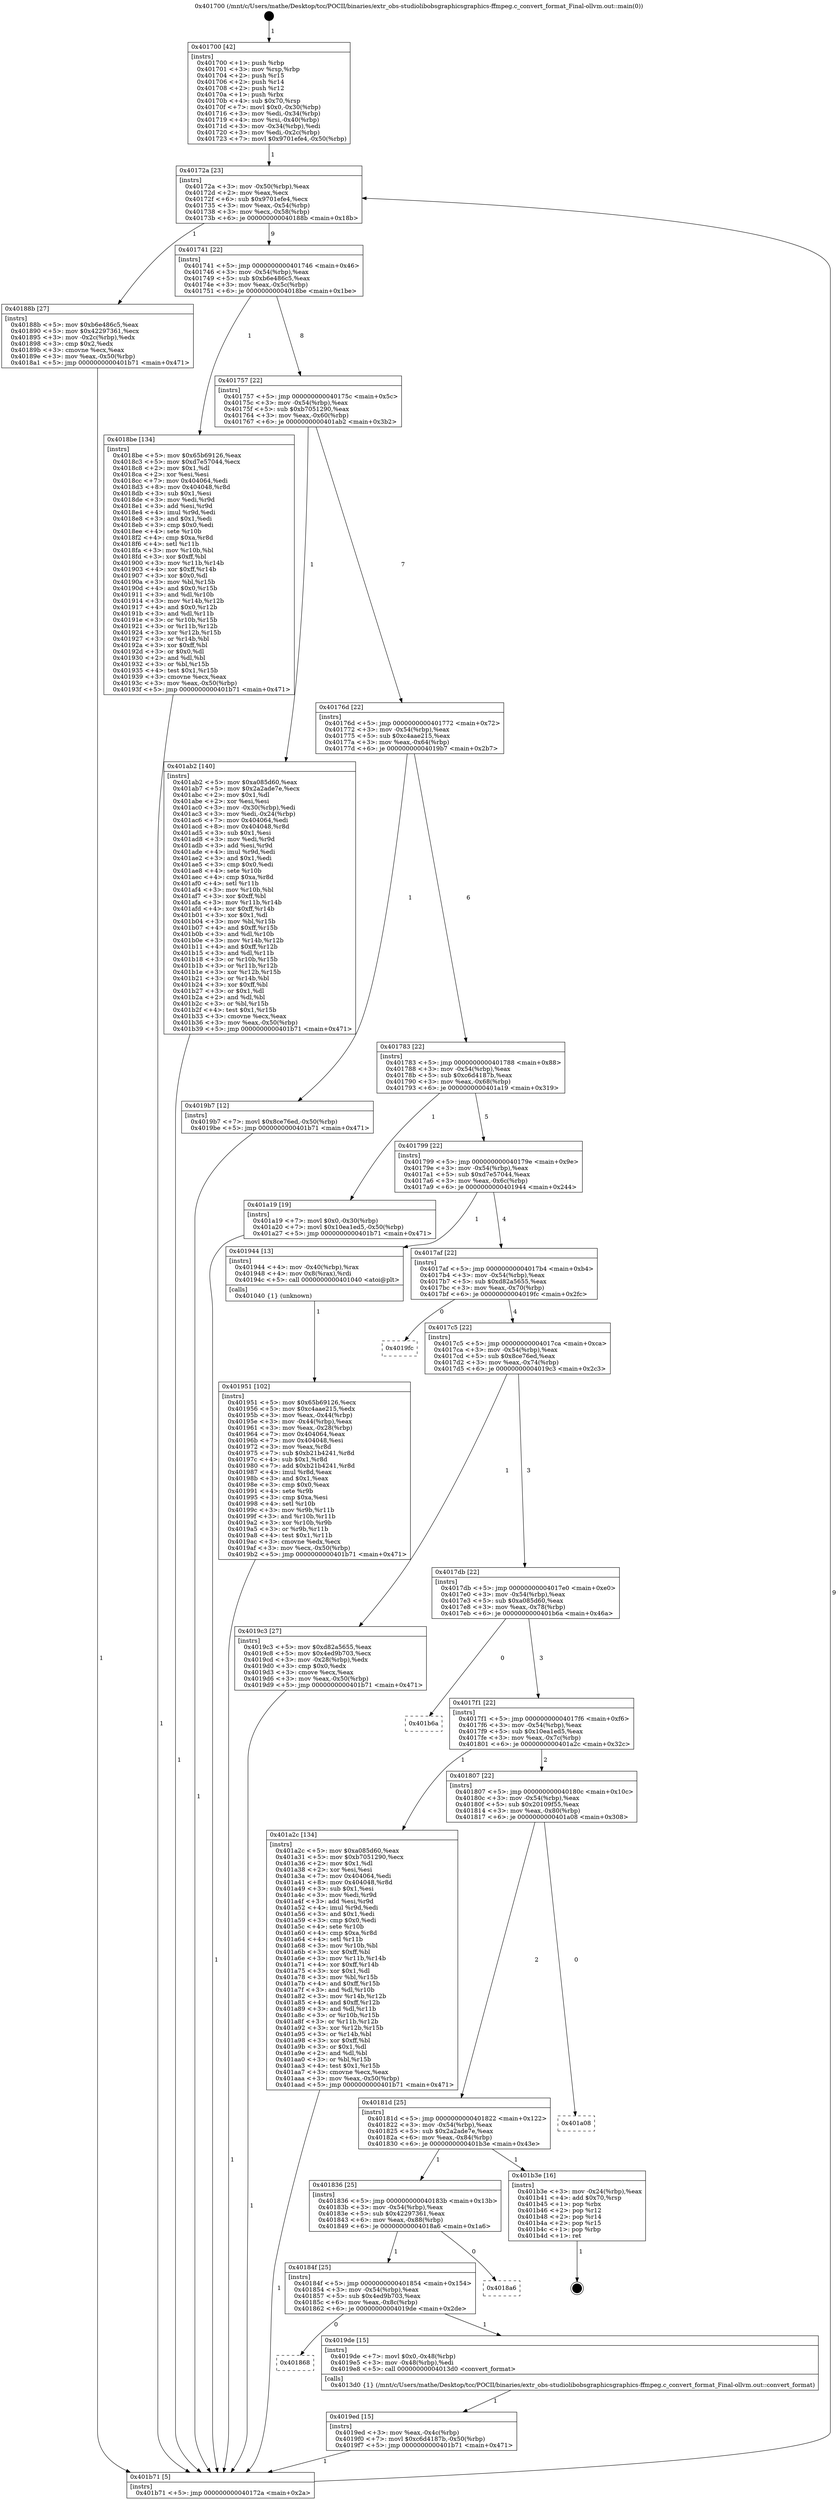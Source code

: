 digraph "0x401700" {
  label = "0x401700 (/mnt/c/Users/mathe/Desktop/tcc/POCII/binaries/extr_obs-studiolibobsgraphicsgraphics-ffmpeg.c_convert_format_Final-ollvm.out::main(0))"
  labelloc = "t"
  node[shape=record]

  Entry [label="",width=0.3,height=0.3,shape=circle,fillcolor=black,style=filled]
  "0x40172a" [label="{
     0x40172a [23]\l
     | [instrs]\l
     &nbsp;&nbsp;0x40172a \<+3\>: mov -0x50(%rbp),%eax\l
     &nbsp;&nbsp;0x40172d \<+2\>: mov %eax,%ecx\l
     &nbsp;&nbsp;0x40172f \<+6\>: sub $0x9701efe4,%ecx\l
     &nbsp;&nbsp;0x401735 \<+3\>: mov %eax,-0x54(%rbp)\l
     &nbsp;&nbsp;0x401738 \<+3\>: mov %ecx,-0x58(%rbp)\l
     &nbsp;&nbsp;0x40173b \<+6\>: je 000000000040188b \<main+0x18b\>\l
  }"]
  "0x40188b" [label="{
     0x40188b [27]\l
     | [instrs]\l
     &nbsp;&nbsp;0x40188b \<+5\>: mov $0xb6e486c5,%eax\l
     &nbsp;&nbsp;0x401890 \<+5\>: mov $0x42297361,%ecx\l
     &nbsp;&nbsp;0x401895 \<+3\>: mov -0x2c(%rbp),%edx\l
     &nbsp;&nbsp;0x401898 \<+3\>: cmp $0x2,%edx\l
     &nbsp;&nbsp;0x40189b \<+3\>: cmovne %ecx,%eax\l
     &nbsp;&nbsp;0x40189e \<+3\>: mov %eax,-0x50(%rbp)\l
     &nbsp;&nbsp;0x4018a1 \<+5\>: jmp 0000000000401b71 \<main+0x471\>\l
  }"]
  "0x401741" [label="{
     0x401741 [22]\l
     | [instrs]\l
     &nbsp;&nbsp;0x401741 \<+5\>: jmp 0000000000401746 \<main+0x46\>\l
     &nbsp;&nbsp;0x401746 \<+3\>: mov -0x54(%rbp),%eax\l
     &nbsp;&nbsp;0x401749 \<+5\>: sub $0xb6e486c5,%eax\l
     &nbsp;&nbsp;0x40174e \<+3\>: mov %eax,-0x5c(%rbp)\l
     &nbsp;&nbsp;0x401751 \<+6\>: je 00000000004018be \<main+0x1be\>\l
  }"]
  "0x401b71" [label="{
     0x401b71 [5]\l
     | [instrs]\l
     &nbsp;&nbsp;0x401b71 \<+5\>: jmp 000000000040172a \<main+0x2a\>\l
  }"]
  "0x401700" [label="{
     0x401700 [42]\l
     | [instrs]\l
     &nbsp;&nbsp;0x401700 \<+1\>: push %rbp\l
     &nbsp;&nbsp;0x401701 \<+3\>: mov %rsp,%rbp\l
     &nbsp;&nbsp;0x401704 \<+2\>: push %r15\l
     &nbsp;&nbsp;0x401706 \<+2\>: push %r14\l
     &nbsp;&nbsp;0x401708 \<+2\>: push %r12\l
     &nbsp;&nbsp;0x40170a \<+1\>: push %rbx\l
     &nbsp;&nbsp;0x40170b \<+4\>: sub $0x70,%rsp\l
     &nbsp;&nbsp;0x40170f \<+7\>: movl $0x0,-0x30(%rbp)\l
     &nbsp;&nbsp;0x401716 \<+3\>: mov %edi,-0x34(%rbp)\l
     &nbsp;&nbsp;0x401719 \<+4\>: mov %rsi,-0x40(%rbp)\l
     &nbsp;&nbsp;0x40171d \<+3\>: mov -0x34(%rbp),%edi\l
     &nbsp;&nbsp;0x401720 \<+3\>: mov %edi,-0x2c(%rbp)\l
     &nbsp;&nbsp;0x401723 \<+7\>: movl $0x9701efe4,-0x50(%rbp)\l
  }"]
  Exit [label="",width=0.3,height=0.3,shape=circle,fillcolor=black,style=filled,peripheries=2]
  "0x4018be" [label="{
     0x4018be [134]\l
     | [instrs]\l
     &nbsp;&nbsp;0x4018be \<+5\>: mov $0x65b69126,%eax\l
     &nbsp;&nbsp;0x4018c3 \<+5\>: mov $0xd7e57044,%ecx\l
     &nbsp;&nbsp;0x4018c8 \<+2\>: mov $0x1,%dl\l
     &nbsp;&nbsp;0x4018ca \<+2\>: xor %esi,%esi\l
     &nbsp;&nbsp;0x4018cc \<+7\>: mov 0x404064,%edi\l
     &nbsp;&nbsp;0x4018d3 \<+8\>: mov 0x404048,%r8d\l
     &nbsp;&nbsp;0x4018db \<+3\>: sub $0x1,%esi\l
     &nbsp;&nbsp;0x4018de \<+3\>: mov %edi,%r9d\l
     &nbsp;&nbsp;0x4018e1 \<+3\>: add %esi,%r9d\l
     &nbsp;&nbsp;0x4018e4 \<+4\>: imul %r9d,%edi\l
     &nbsp;&nbsp;0x4018e8 \<+3\>: and $0x1,%edi\l
     &nbsp;&nbsp;0x4018eb \<+3\>: cmp $0x0,%edi\l
     &nbsp;&nbsp;0x4018ee \<+4\>: sete %r10b\l
     &nbsp;&nbsp;0x4018f2 \<+4\>: cmp $0xa,%r8d\l
     &nbsp;&nbsp;0x4018f6 \<+4\>: setl %r11b\l
     &nbsp;&nbsp;0x4018fa \<+3\>: mov %r10b,%bl\l
     &nbsp;&nbsp;0x4018fd \<+3\>: xor $0xff,%bl\l
     &nbsp;&nbsp;0x401900 \<+3\>: mov %r11b,%r14b\l
     &nbsp;&nbsp;0x401903 \<+4\>: xor $0xff,%r14b\l
     &nbsp;&nbsp;0x401907 \<+3\>: xor $0x0,%dl\l
     &nbsp;&nbsp;0x40190a \<+3\>: mov %bl,%r15b\l
     &nbsp;&nbsp;0x40190d \<+4\>: and $0x0,%r15b\l
     &nbsp;&nbsp;0x401911 \<+3\>: and %dl,%r10b\l
     &nbsp;&nbsp;0x401914 \<+3\>: mov %r14b,%r12b\l
     &nbsp;&nbsp;0x401917 \<+4\>: and $0x0,%r12b\l
     &nbsp;&nbsp;0x40191b \<+3\>: and %dl,%r11b\l
     &nbsp;&nbsp;0x40191e \<+3\>: or %r10b,%r15b\l
     &nbsp;&nbsp;0x401921 \<+3\>: or %r11b,%r12b\l
     &nbsp;&nbsp;0x401924 \<+3\>: xor %r12b,%r15b\l
     &nbsp;&nbsp;0x401927 \<+3\>: or %r14b,%bl\l
     &nbsp;&nbsp;0x40192a \<+3\>: xor $0xff,%bl\l
     &nbsp;&nbsp;0x40192d \<+3\>: or $0x0,%dl\l
     &nbsp;&nbsp;0x401930 \<+2\>: and %dl,%bl\l
     &nbsp;&nbsp;0x401932 \<+3\>: or %bl,%r15b\l
     &nbsp;&nbsp;0x401935 \<+4\>: test $0x1,%r15b\l
     &nbsp;&nbsp;0x401939 \<+3\>: cmovne %ecx,%eax\l
     &nbsp;&nbsp;0x40193c \<+3\>: mov %eax,-0x50(%rbp)\l
     &nbsp;&nbsp;0x40193f \<+5\>: jmp 0000000000401b71 \<main+0x471\>\l
  }"]
  "0x401757" [label="{
     0x401757 [22]\l
     | [instrs]\l
     &nbsp;&nbsp;0x401757 \<+5\>: jmp 000000000040175c \<main+0x5c\>\l
     &nbsp;&nbsp;0x40175c \<+3\>: mov -0x54(%rbp),%eax\l
     &nbsp;&nbsp;0x40175f \<+5\>: sub $0xb7051290,%eax\l
     &nbsp;&nbsp;0x401764 \<+3\>: mov %eax,-0x60(%rbp)\l
     &nbsp;&nbsp;0x401767 \<+6\>: je 0000000000401ab2 \<main+0x3b2\>\l
  }"]
  "0x4019ed" [label="{
     0x4019ed [15]\l
     | [instrs]\l
     &nbsp;&nbsp;0x4019ed \<+3\>: mov %eax,-0x4c(%rbp)\l
     &nbsp;&nbsp;0x4019f0 \<+7\>: movl $0xc6d4187b,-0x50(%rbp)\l
     &nbsp;&nbsp;0x4019f7 \<+5\>: jmp 0000000000401b71 \<main+0x471\>\l
  }"]
  "0x401ab2" [label="{
     0x401ab2 [140]\l
     | [instrs]\l
     &nbsp;&nbsp;0x401ab2 \<+5\>: mov $0xa085d60,%eax\l
     &nbsp;&nbsp;0x401ab7 \<+5\>: mov $0x2a2ade7e,%ecx\l
     &nbsp;&nbsp;0x401abc \<+2\>: mov $0x1,%dl\l
     &nbsp;&nbsp;0x401abe \<+2\>: xor %esi,%esi\l
     &nbsp;&nbsp;0x401ac0 \<+3\>: mov -0x30(%rbp),%edi\l
     &nbsp;&nbsp;0x401ac3 \<+3\>: mov %edi,-0x24(%rbp)\l
     &nbsp;&nbsp;0x401ac6 \<+7\>: mov 0x404064,%edi\l
     &nbsp;&nbsp;0x401acd \<+8\>: mov 0x404048,%r8d\l
     &nbsp;&nbsp;0x401ad5 \<+3\>: sub $0x1,%esi\l
     &nbsp;&nbsp;0x401ad8 \<+3\>: mov %edi,%r9d\l
     &nbsp;&nbsp;0x401adb \<+3\>: add %esi,%r9d\l
     &nbsp;&nbsp;0x401ade \<+4\>: imul %r9d,%edi\l
     &nbsp;&nbsp;0x401ae2 \<+3\>: and $0x1,%edi\l
     &nbsp;&nbsp;0x401ae5 \<+3\>: cmp $0x0,%edi\l
     &nbsp;&nbsp;0x401ae8 \<+4\>: sete %r10b\l
     &nbsp;&nbsp;0x401aec \<+4\>: cmp $0xa,%r8d\l
     &nbsp;&nbsp;0x401af0 \<+4\>: setl %r11b\l
     &nbsp;&nbsp;0x401af4 \<+3\>: mov %r10b,%bl\l
     &nbsp;&nbsp;0x401af7 \<+3\>: xor $0xff,%bl\l
     &nbsp;&nbsp;0x401afa \<+3\>: mov %r11b,%r14b\l
     &nbsp;&nbsp;0x401afd \<+4\>: xor $0xff,%r14b\l
     &nbsp;&nbsp;0x401b01 \<+3\>: xor $0x1,%dl\l
     &nbsp;&nbsp;0x401b04 \<+3\>: mov %bl,%r15b\l
     &nbsp;&nbsp;0x401b07 \<+4\>: and $0xff,%r15b\l
     &nbsp;&nbsp;0x401b0b \<+3\>: and %dl,%r10b\l
     &nbsp;&nbsp;0x401b0e \<+3\>: mov %r14b,%r12b\l
     &nbsp;&nbsp;0x401b11 \<+4\>: and $0xff,%r12b\l
     &nbsp;&nbsp;0x401b15 \<+3\>: and %dl,%r11b\l
     &nbsp;&nbsp;0x401b18 \<+3\>: or %r10b,%r15b\l
     &nbsp;&nbsp;0x401b1b \<+3\>: or %r11b,%r12b\l
     &nbsp;&nbsp;0x401b1e \<+3\>: xor %r12b,%r15b\l
     &nbsp;&nbsp;0x401b21 \<+3\>: or %r14b,%bl\l
     &nbsp;&nbsp;0x401b24 \<+3\>: xor $0xff,%bl\l
     &nbsp;&nbsp;0x401b27 \<+3\>: or $0x1,%dl\l
     &nbsp;&nbsp;0x401b2a \<+2\>: and %dl,%bl\l
     &nbsp;&nbsp;0x401b2c \<+3\>: or %bl,%r15b\l
     &nbsp;&nbsp;0x401b2f \<+4\>: test $0x1,%r15b\l
     &nbsp;&nbsp;0x401b33 \<+3\>: cmovne %ecx,%eax\l
     &nbsp;&nbsp;0x401b36 \<+3\>: mov %eax,-0x50(%rbp)\l
     &nbsp;&nbsp;0x401b39 \<+5\>: jmp 0000000000401b71 \<main+0x471\>\l
  }"]
  "0x40176d" [label="{
     0x40176d [22]\l
     | [instrs]\l
     &nbsp;&nbsp;0x40176d \<+5\>: jmp 0000000000401772 \<main+0x72\>\l
     &nbsp;&nbsp;0x401772 \<+3\>: mov -0x54(%rbp),%eax\l
     &nbsp;&nbsp;0x401775 \<+5\>: sub $0xc4aae215,%eax\l
     &nbsp;&nbsp;0x40177a \<+3\>: mov %eax,-0x64(%rbp)\l
     &nbsp;&nbsp;0x40177d \<+6\>: je 00000000004019b7 \<main+0x2b7\>\l
  }"]
  "0x401868" [label="{
     0x401868\l
  }", style=dashed]
  "0x4019b7" [label="{
     0x4019b7 [12]\l
     | [instrs]\l
     &nbsp;&nbsp;0x4019b7 \<+7\>: movl $0x8ce76ed,-0x50(%rbp)\l
     &nbsp;&nbsp;0x4019be \<+5\>: jmp 0000000000401b71 \<main+0x471\>\l
  }"]
  "0x401783" [label="{
     0x401783 [22]\l
     | [instrs]\l
     &nbsp;&nbsp;0x401783 \<+5\>: jmp 0000000000401788 \<main+0x88\>\l
     &nbsp;&nbsp;0x401788 \<+3\>: mov -0x54(%rbp),%eax\l
     &nbsp;&nbsp;0x40178b \<+5\>: sub $0xc6d4187b,%eax\l
     &nbsp;&nbsp;0x401790 \<+3\>: mov %eax,-0x68(%rbp)\l
     &nbsp;&nbsp;0x401793 \<+6\>: je 0000000000401a19 \<main+0x319\>\l
  }"]
  "0x4019de" [label="{
     0x4019de [15]\l
     | [instrs]\l
     &nbsp;&nbsp;0x4019de \<+7\>: movl $0x0,-0x48(%rbp)\l
     &nbsp;&nbsp;0x4019e5 \<+3\>: mov -0x48(%rbp),%edi\l
     &nbsp;&nbsp;0x4019e8 \<+5\>: call 00000000004013d0 \<convert_format\>\l
     | [calls]\l
     &nbsp;&nbsp;0x4013d0 \{1\} (/mnt/c/Users/mathe/Desktop/tcc/POCII/binaries/extr_obs-studiolibobsgraphicsgraphics-ffmpeg.c_convert_format_Final-ollvm.out::convert_format)\l
  }"]
  "0x401a19" [label="{
     0x401a19 [19]\l
     | [instrs]\l
     &nbsp;&nbsp;0x401a19 \<+7\>: movl $0x0,-0x30(%rbp)\l
     &nbsp;&nbsp;0x401a20 \<+7\>: movl $0x10ea1ed5,-0x50(%rbp)\l
     &nbsp;&nbsp;0x401a27 \<+5\>: jmp 0000000000401b71 \<main+0x471\>\l
  }"]
  "0x401799" [label="{
     0x401799 [22]\l
     | [instrs]\l
     &nbsp;&nbsp;0x401799 \<+5\>: jmp 000000000040179e \<main+0x9e\>\l
     &nbsp;&nbsp;0x40179e \<+3\>: mov -0x54(%rbp),%eax\l
     &nbsp;&nbsp;0x4017a1 \<+5\>: sub $0xd7e57044,%eax\l
     &nbsp;&nbsp;0x4017a6 \<+3\>: mov %eax,-0x6c(%rbp)\l
     &nbsp;&nbsp;0x4017a9 \<+6\>: je 0000000000401944 \<main+0x244\>\l
  }"]
  "0x40184f" [label="{
     0x40184f [25]\l
     | [instrs]\l
     &nbsp;&nbsp;0x40184f \<+5\>: jmp 0000000000401854 \<main+0x154\>\l
     &nbsp;&nbsp;0x401854 \<+3\>: mov -0x54(%rbp),%eax\l
     &nbsp;&nbsp;0x401857 \<+5\>: sub $0x4ed9b703,%eax\l
     &nbsp;&nbsp;0x40185c \<+6\>: mov %eax,-0x8c(%rbp)\l
     &nbsp;&nbsp;0x401862 \<+6\>: je 00000000004019de \<main+0x2de\>\l
  }"]
  "0x401944" [label="{
     0x401944 [13]\l
     | [instrs]\l
     &nbsp;&nbsp;0x401944 \<+4\>: mov -0x40(%rbp),%rax\l
     &nbsp;&nbsp;0x401948 \<+4\>: mov 0x8(%rax),%rdi\l
     &nbsp;&nbsp;0x40194c \<+5\>: call 0000000000401040 \<atoi@plt\>\l
     | [calls]\l
     &nbsp;&nbsp;0x401040 \{1\} (unknown)\l
  }"]
  "0x4017af" [label="{
     0x4017af [22]\l
     | [instrs]\l
     &nbsp;&nbsp;0x4017af \<+5\>: jmp 00000000004017b4 \<main+0xb4\>\l
     &nbsp;&nbsp;0x4017b4 \<+3\>: mov -0x54(%rbp),%eax\l
     &nbsp;&nbsp;0x4017b7 \<+5\>: sub $0xd82a5655,%eax\l
     &nbsp;&nbsp;0x4017bc \<+3\>: mov %eax,-0x70(%rbp)\l
     &nbsp;&nbsp;0x4017bf \<+6\>: je 00000000004019fc \<main+0x2fc\>\l
  }"]
  "0x401951" [label="{
     0x401951 [102]\l
     | [instrs]\l
     &nbsp;&nbsp;0x401951 \<+5\>: mov $0x65b69126,%ecx\l
     &nbsp;&nbsp;0x401956 \<+5\>: mov $0xc4aae215,%edx\l
     &nbsp;&nbsp;0x40195b \<+3\>: mov %eax,-0x44(%rbp)\l
     &nbsp;&nbsp;0x40195e \<+3\>: mov -0x44(%rbp),%eax\l
     &nbsp;&nbsp;0x401961 \<+3\>: mov %eax,-0x28(%rbp)\l
     &nbsp;&nbsp;0x401964 \<+7\>: mov 0x404064,%eax\l
     &nbsp;&nbsp;0x40196b \<+7\>: mov 0x404048,%esi\l
     &nbsp;&nbsp;0x401972 \<+3\>: mov %eax,%r8d\l
     &nbsp;&nbsp;0x401975 \<+7\>: sub $0xb21b4241,%r8d\l
     &nbsp;&nbsp;0x40197c \<+4\>: sub $0x1,%r8d\l
     &nbsp;&nbsp;0x401980 \<+7\>: add $0xb21b4241,%r8d\l
     &nbsp;&nbsp;0x401987 \<+4\>: imul %r8d,%eax\l
     &nbsp;&nbsp;0x40198b \<+3\>: and $0x1,%eax\l
     &nbsp;&nbsp;0x40198e \<+3\>: cmp $0x0,%eax\l
     &nbsp;&nbsp;0x401991 \<+4\>: sete %r9b\l
     &nbsp;&nbsp;0x401995 \<+3\>: cmp $0xa,%esi\l
     &nbsp;&nbsp;0x401998 \<+4\>: setl %r10b\l
     &nbsp;&nbsp;0x40199c \<+3\>: mov %r9b,%r11b\l
     &nbsp;&nbsp;0x40199f \<+3\>: and %r10b,%r11b\l
     &nbsp;&nbsp;0x4019a2 \<+3\>: xor %r10b,%r9b\l
     &nbsp;&nbsp;0x4019a5 \<+3\>: or %r9b,%r11b\l
     &nbsp;&nbsp;0x4019a8 \<+4\>: test $0x1,%r11b\l
     &nbsp;&nbsp;0x4019ac \<+3\>: cmovne %edx,%ecx\l
     &nbsp;&nbsp;0x4019af \<+3\>: mov %ecx,-0x50(%rbp)\l
     &nbsp;&nbsp;0x4019b2 \<+5\>: jmp 0000000000401b71 \<main+0x471\>\l
  }"]
  "0x4018a6" [label="{
     0x4018a6\l
  }", style=dashed]
  "0x4019fc" [label="{
     0x4019fc\l
  }", style=dashed]
  "0x4017c5" [label="{
     0x4017c5 [22]\l
     | [instrs]\l
     &nbsp;&nbsp;0x4017c5 \<+5\>: jmp 00000000004017ca \<main+0xca\>\l
     &nbsp;&nbsp;0x4017ca \<+3\>: mov -0x54(%rbp),%eax\l
     &nbsp;&nbsp;0x4017cd \<+5\>: sub $0x8ce76ed,%eax\l
     &nbsp;&nbsp;0x4017d2 \<+3\>: mov %eax,-0x74(%rbp)\l
     &nbsp;&nbsp;0x4017d5 \<+6\>: je 00000000004019c3 \<main+0x2c3\>\l
  }"]
  "0x401836" [label="{
     0x401836 [25]\l
     | [instrs]\l
     &nbsp;&nbsp;0x401836 \<+5\>: jmp 000000000040183b \<main+0x13b\>\l
     &nbsp;&nbsp;0x40183b \<+3\>: mov -0x54(%rbp),%eax\l
     &nbsp;&nbsp;0x40183e \<+5\>: sub $0x42297361,%eax\l
     &nbsp;&nbsp;0x401843 \<+6\>: mov %eax,-0x88(%rbp)\l
     &nbsp;&nbsp;0x401849 \<+6\>: je 00000000004018a6 \<main+0x1a6\>\l
  }"]
  "0x4019c3" [label="{
     0x4019c3 [27]\l
     | [instrs]\l
     &nbsp;&nbsp;0x4019c3 \<+5\>: mov $0xd82a5655,%eax\l
     &nbsp;&nbsp;0x4019c8 \<+5\>: mov $0x4ed9b703,%ecx\l
     &nbsp;&nbsp;0x4019cd \<+3\>: mov -0x28(%rbp),%edx\l
     &nbsp;&nbsp;0x4019d0 \<+3\>: cmp $0x0,%edx\l
     &nbsp;&nbsp;0x4019d3 \<+3\>: cmove %ecx,%eax\l
     &nbsp;&nbsp;0x4019d6 \<+3\>: mov %eax,-0x50(%rbp)\l
     &nbsp;&nbsp;0x4019d9 \<+5\>: jmp 0000000000401b71 \<main+0x471\>\l
  }"]
  "0x4017db" [label="{
     0x4017db [22]\l
     | [instrs]\l
     &nbsp;&nbsp;0x4017db \<+5\>: jmp 00000000004017e0 \<main+0xe0\>\l
     &nbsp;&nbsp;0x4017e0 \<+3\>: mov -0x54(%rbp),%eax\l
     &nbsp;&nbsp;0x4017e3 \<+5\>: sub $0xa085d60,%eax\l
     &nbsp;&nbsp;0x4017e8 \<+3\>: mov %eax,-0x78(%rbp)\l
     &nbsp;&nbsp;0x4017eb \<+6\>: je 0000000000401b6a \<main+0x46a\>\l
  }"]
  "0x401b3e" [label="{
     0x401b3e [16]\l
     | [instrs]\l
     &nbsp;&nbsp;0x401b3e \<+3\>: mov -0x24(%rbp),%eax\l
     &nbsp;&nbsp;0x401b41 \<+4\>: add $0x70,%rsp\l
     &nbsp;&nbsp;0x401b45 \<+1\>: pop %rbx\l
     &nbsp;&nbsp;0x401b46 \<+2\>: pop %r12\l
     &nbsp;&nbsp;0x401b48 \<+2\>: pop %r14\l
     &nbsp;&nbsp;0x401b4a \<+2\>: pop %r15\l
     &nbsp;&nbsp;0x401b4c \<+1\>: pop %rbp\l
     &nbsp;&nbsp;0x401b4d \<+1\>: ret\l
  }"]
  "0x401b6a" [label="{
     0x401b6a\l
  }", style=dashed]
  "0x4017f1" [label="{
     0x4017f1 [22]\l
     | [instrs]\l
     &nbsp;&nbsp;0x4017f1 \<+5\>: jmp 00000000004017f6 \<main+0xf6\>\l
     &nbsp;&nbsp;0x4017f6 \<+3\>: mov -0x54(%rbp),%eax\l
     &nbsp;&nbsp;0x4017f9 \<+5\>: sub $0x10ea1ed5,%eax\l
     &nbsp;&nbsp;0x4017fe \<+3\>: mov %eax,-0x7c(%rbp)\l
     &nbsp;&nbsp;0x401801 \<+6\>: je 0000000000401a2c \<main+0x32c\>\l
  }"]
  "0x40181d" [label="{
     0x40181d [25]\l
     | [instrs]\l
     &nbsp;&nbsp;0x40181d \<+5\>: jmp 0000000000401822 \<main+0x122\>\l
     &nbsp;&nbsp;0x401822 \<+3\>: mov -0x54(%rbp),%eax\l
     &nbsp;&nbsp;0x401825 \<+5\>: sub $0x2a2ade7e,%eax\l
     &nbsp;&nbsp;0x40182a \<+6\>: mov %eax,-0x84(%rbp)\l
     &nbsp;&nbsp;0x401830 \<+6\>: je 0000000000401b3e \<main+0x43e\>\l
  }"]
  "0x401a2c" [label="{
     0x401a2c [134]\l
     | [instrs]\l
     &nbsp;&nbsp;0x401a2c \<+5\>: mov $0xa085d60,%eax\l
     &nbsp;&nbsp;0x401a31 \<+5\>: mov $0xb7051290,%ecx\l
     &nbsp;&nbsp;0x401a36 \<+2\>: mov $0x1,%dl\l
     &nbsp;&nbsp;0x401a38 \<+2\>: xor %esi,%esi\l
     &nbsp;&nbsp;0x401a3a \<+7\>: mov 0x404064,%edi\l
     &nbsp;&nbsp;0x401a41 \<+8\>: mov 0x404048,%r8d\l
     &nbsp;&nbsp;0x401a49 \<+3\>: sub $0x1,%esi\l
     &nbsp;&nbsp;0x401a4c \<+3\>: mov %edi,%r9d\l
     &nbsp;&nbsp;0x401a4f \<+3\>: add %esi,%r9d\l
     &nbsp;&nbsp;0x401a52 \<+4\>: imul %r9d,%edi\l
     &nbsp;&nbsp;0x401a56 \<+3\>: and $0x1,%edi\l
     &nbsp;&nbsp;0x401a59 \<+3\>: cmp $0x0,%edi\l
     &nbsp;&nbsp;0x401a5c \<+4\>: sete %r10b\l
     &nbsp;&nbsp;0x401a60 \<+4\>: cmp $0xa,%r8d\l
     &nbsp;&nbsp;0x401a64 \<+4\>: setl %r11b\l
     &nbsp;&nbsp;0x401a68 \<+3\>: mov %r10b,%bl\l
     &nbsp;&nbsp;0x401a6b \<+3\>: xor $0xff,%bl\l
     &nbsp;&nbsp;0x401a6e \<+3\>: mov %r11b,%r14b\l
     &nbsp;&nbsp;0x401a71 \<+4\>: xor $0xff,%r14b\l
     &nbsp;&nbsp;0x401a75 \<+3\>: xor $0x1,%dl\l
     &nbsp;&nbsp;0x401a78 \<+3\>: mov %bl,%r15b\l
     &nbsp;&nbsp;0x401a7b \<+4\>: and $0xff,%r15b\l
     &nbsp;&nbsp;0x401a7f \<+3\>: and %dl,%r10b\l
     &nbsp;&nbsp;0x401a82 \<+3\>: mov %r14b,%r12b\l
     &nbsp;&nbsp;0x401a85 \<+4\>: and $0xff,%r12b\l
     &nbsp;&nbsp;0x401a89 \<+3\>: and %dl,%r11b\l
     &nbsp;&nbsp;0x401a8c \<+3\>: or %r10b,%r15b\l
     &nbsp;&nbsp;0x401a8f \<+3\>: or %r11b,%r12b\l
     &nbsp;&nbsp;0x401a92 \<+3\>: xor %r12b,%r15b\l
     &nbsp;&nbsp;0x401a95 \<+3\>: or %r14b,%bl\l
     &nbsp;&nbsp;0x401a98 \<+3\>: xor $0xff,%bl\l
     &nbsp;&nbsp;0x401a9b \<+3\>: or $0x1,%dl\l
     &nbsp;&nbsp;0x401a9e \<+2\>: and %dl,%bl\l
     &nbsp;&nbsp;0x401aa0 \<+3\>: or %bl,%r15b\l
     &nbsp;&nbsp;0x401aa3 \<+4\>: test $0x1,%r15b\l
     &nbsp;&nbsp;0x401aa7 \<+3\>: cmovne %ecx,%eax\l
     &nbsp;&nbsp;0x401aaa \<+3\>: mov %eax,-0x50(%rbp)\l
     &nbsp;&nbsp;0x401aad \<+5\>: jmp 0000000000401b71 \<main+0x471\>\l
  }"]
  "0x401807" [label="{
     0x401807 [22]\l
     | [instrs]\l
     &nbsp;&nbsp;0x401807 \<+5\>: jmp 000000000040180c \<main+0x10c\>\l
     &nbsp;&nbsp;0x40180c \<+3\>: mov -0x54(%rbp),%eax\l
     &nbsp;&nbsp;0x40180f \<+5\>: sub $0x20109f55,%eax\l
     &nbsp;&nbsp;0x401814 \<+3\>: mov %eax,-0x80(%rbp)\l
     &nbsp;&nbsp;0x401817 \<+6\>: je 0000000000401a08 \<main+0x308\>\l
  }"]
  "0x401a08" [label="{
     0x401a08\l
  }", style=dashed]
  Entry -> "0x401700" [label=" 1"]
  "0x40172a" -> "0x40188b" [label=" 1"]
  "0x40172a" -> "0x401741" [label=" 9"]
  "0x40188b" -> "0x401b71" [label=" 1"]
  "0x401700" -> "0x40172a" [label=" 1"]
  "0x401b71" -> "0x40172a" [label=" 9"]
  "0x401b3e" -> Exit [label=" 1"]
  "0x401741" -> "0x4018be" [label=" 1"]
  "0x401741" -> "0x401757" [label=" 8"]
  "0x4018be" -> "0x401b71" [label=" 1"]
  "0x401ab2" -> "0x401b71" [label=" 1"]
  "0x401757" -> "0x401ab2" [label=" 1"]
  "0x401757" -> "0x40176d" [label=" 7"]
  "0x401a2c" -> "0x401b71" [label=" 1"]
  "0x40176d" -> "0x4019b7" [label=" 1"]
  "0x40176d" -> "0x401783" [label=" 6"]
  "0x401a19" -> "0x401b71" [label=" 1"]
  "0x401783" -> "0x401a19" [label=" 1"]
  "0x401783" -> "0x401799" [label=" 5"]
  "0x4019ed" -> "0x401b71" [label=" 1"]
  "0x401799" -> "0x401944" [label=" 1"]
  "0x401799" -> "0x4017af" [label=" 4"]
  "0x401944" -> "0x401951" [label=" 1"]
  "0x401951" -> "0x401b71" [label=" 1"]
  "0x4019b7" -> "0x401b71" [label=" 1"]
  "0x40184f" -> "0x401868" [label=" 0"]
  "0x4017af" -> "0x4019fc" [label=" 0"]
  "0x4017af" -> "0x4017c5" [label=" 4"]
  "0x40184f" -> "0x4019de" [label=" 1"]
  "0x4017c5" -> "0x4019c3" [label=" 1"]
  "0x4017c5" -> "0x4017db" [label=" 3"]
  "0x4019c3" -> "0x401b71" [label=" 1"]
  "0x401836" -> "0x40184f" [label=" 1"]
  "0x4017db" -> "0x401b6a" [label=" 0"]
  "0x4017db" -> "0x4017f1" [label=" 3"]
  "0x401836" -> "0x4018a6" [label=" 0"]
  "0x4017f1" -> "0x401a2c" [label=" 1"]
  "0x4017f1" -> "0x401807" [label=" 2"]
  "0x40181d" -> "0x401836" [label=" 1"]
  "0x401807" -> "0x401a08" [label=" 0"]
  "0x401807" -> "0x40181d" [label=" 2"]
  "0x4019de" -> "0x4019ed" [label=" 1"]
  "0x40181d" -> "0x401b3e" [label=" 1"]
}
